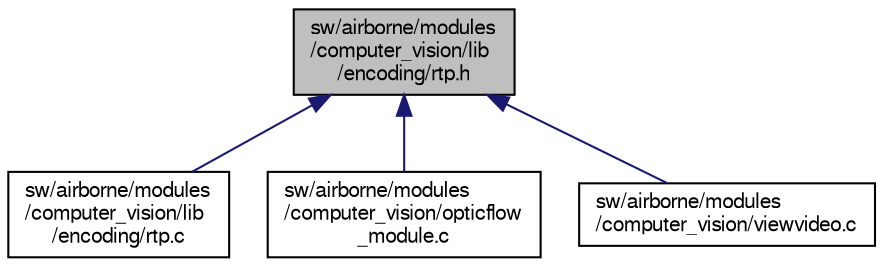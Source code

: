 digraph "sw/airborne/modules/computer_vision/lib/encoding/rtp.h"
{
  edge [fontname="FreeSans",fontsize="10",labelfontname="FreeSans",labelfontsize="10"];
  node [fontname="FreeSans",fontsize="10",shape=record];
  Node1 [label="sw/airborne/modules\l/computer_vision/lib\l/encoding/rtp.h",height=0.2,width=0.4,color="black", fillcolor="grey75", style="filled", fontcolor="black"];
  Node1 -> Node2 [dir="back",color="midnightblue",fontsize="10",style="solid",fontname="FreeSans"];
  Node2 [label="sw/airborne/modules\l/computer_vision/lib\l/encoding/rtp.c",height=0.2,width=0.4,color="black", fillcolor="white", style="filled",URL="$rtp_8c.html",tooltip="Encodes a vide stream with RTP (JPEG) "];
  Node1 -> Node3 [dir="back",color="midnightblue",fontsize="10",style="solid",fontname="FreeSans"];
  Node3 [label="sw/airborne/modules\l/computer_vision/opticflow\l_module.c",height=0.2,width=0.4,color="black", fillcolor="white", style="filled",URL="$opticflow__module_8c.html",tooltip="Optical-flow estimation module. "];
  Node1 -> Node4 [dir="back",color="midnightblue",fontsize="10",style="solid",fontname="FreeSans"];
  Node4 [label="sw/airborne/modules\l/computer_vision/viewvideo.c",height=0.2,width=0.4,color="black", fillcolor="white", style="filled",URL="$viewvideo_8c.html",tooltip="Get live images from a RTP/UDP stream and save pictures on internal memory. "];
}
